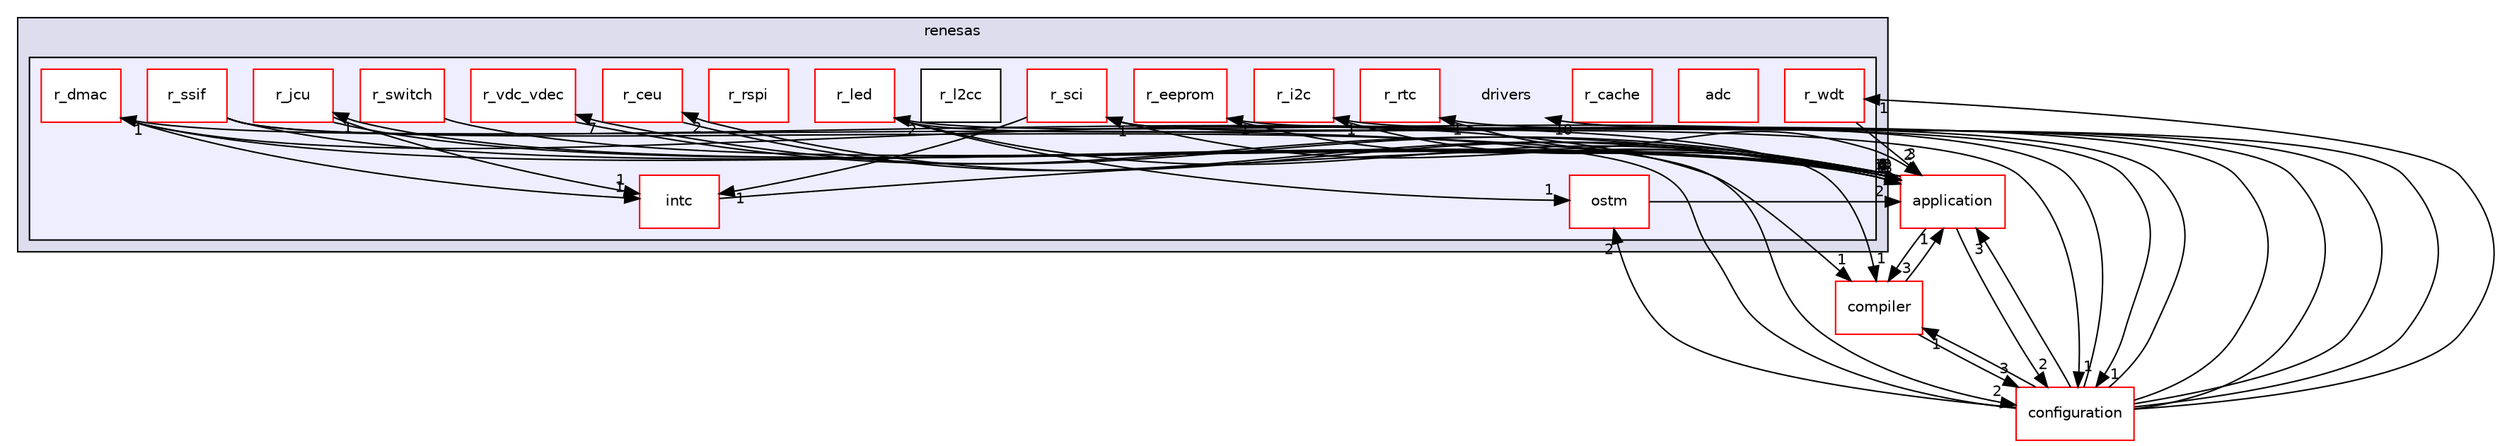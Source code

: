 digraph "drivers" {
  compound=true
  node [ fontsize="10", fontname="Helvetica"];
  edge [ labelfontsize="10", labelfontname="Helvetica"];
  subgraph clusterdir_eb43ea11873235cfcda9a52bf58b71d6 {
    graph [ bgcolor="#ddddee", pencolor="black", label="renesas" fontname="Helvetica", fontsize="10", URL="dir_eb43ea11873235cfcda9a52bf58b71d6.html"]
  subgraph clusterdir_08ce54ab20ebf3a819d624811685620e {
    graph [ bgcolor="#eeeeff", pencolor="black", label="" URL="dir_08ce54ab20ebf3a819d624811685620e.html"];
    dir_08ce54ab20ebf3a819d624811685620e [shape=plaintext label="drivers"];
    dir_95716e5258a67d907b78e1f618eb51a6 [shape=box label="adc" color="red" fillcolor="white" style="filled" URL="dir_95716e5258a67d907b78e1f618eb51a6.html"];
    dir_3dca1c554e9fd3de7488934a98087b37 [shape=box label="intc" color="red" fillcolor="white" style="filled" URL="dir_3dca1c554e9fd3de7488934a98087b37.html"];
    dir_d022d156588ed94f54af4f121a7aae7f [shape=box label="ostm" color="red" fillcolor="white" style="filled" URL="dir_d022d156588ed94f54af4f121a7aae7f.html"];
    dir_28e6d5ba51cdb5b7fc8d10eeca02951b [shape=box label="r_cache" color="red" fillcolor="white" style="filled" URL="dir_28e6d5ba51cdb5b7fc8d10eeca02951b.html"];
    dir_a81934e7f5b5fd0edf317ed7a600460a [shape=box label="r_ceu" color="red" fillcolor="white" style="filled" URL="dir_a81934e7f5b5fd0edf317ed7a600460a.html"];
    dir_28f3d00d67813108bceae20365a43d8b [shape=box label="r_dmac" color="red" fillcolor="white" style="filled" URL="dir_28f3d00d67813108bceae20365a43d8b.html"];
    dir_6409ea045f7455439364c4988f0a05b3 [shape=box label="r_eeprom" color="red" fillcolor="white" style="filled" URL="dir_6409ea045f7455439364c4988f0a05b3.html"];
    dir_9d767799cb314fe3123526930ea2f3bd [shape=box label="r_i2c" color="red" fillcolor="white" style="filled" URL="dir_9d767799cb314fe3123526930ea2f3bd.html"];
    dir_66823fde242aa46c1b01b74230e67057 [shape=box label="r_jcu" color="red" fillcolor="white" style="filled" URL="dir_66823fde242aa46c1b01b74230e67057.html"];
    dir_4460e98cea55da067aa6c0c24fef6722 [shape=box label="r_l2cc" color="black" fillcolor="white" style="filled" URL="dir_4460e98cea55da067aa6c0c24fef6722.html"];
    dir_72487fbf69ee9d4ec9f5b02fd1195d9f [shape=box label="r_led" color="red" fillcolor="white" style="filled" URL="dir_72487fbf69ee9d4ec9f5b02fd1195d9f.html"];
    dir_ffd88486ff048fd3beba89b6bc7b75eb [shape=box label="r_rspi" color="red" fillcolor="white" style="filled" URL="dir_ffd88486ff048fd3beba89b6bc7b75eb.html"];
    dir_085dcbabb409c253c21ebcdbe4cfa690 [shape=box label="r_rtc" color="red" fillcolor="white" style="filled" URL="dir_085dcbabb409c253c21ebcdbe4cfa690.html"];
    dir_103700f5b0b5430485ed1308fe3bdfac [shape=box label="r_sci" color="red" fillcolor="white" style="filled" URL="dir_103700f5b0b5430485ed1308fe3bdfac.html"];
    dir_b8d8cea2198911cb510486825a2271b8 [shape=box label="r_ssif" color="red" fillcolor="white" style="filled" URL="dir_b8d8cea2198911cb510486825a2271b8.html"];
    dir_0b9d593fd854464d29cc80e7ee0e623d [shape=box label="r_switch" color="red" fillcolor="white" style="filled" URL="dir_0b9d593fd854464d29cc80e7ee0e623d.html"];
    dir_960bef7d8d851eb98d44b8c324c51be2 [shape=box label="r_vdc_vdec" color="red" fillcolor="white" style="filled" URL="dir_960bef7d8d851eb98d44b8c324c51be2.html"];
    dir_0e55c6d97b260ba6cc15a8f202d2d246 [shape=box label="r_wdt" color="red" fillcolor="white" style="filled" URL="dir_0e55c6d97b260ba6cc15a8f202d2d246.html"];
  }
  }
  dir_eda2a6d705da8f3400ffe9a7dcb90b30 [shape=box label="application" fillcolor="white" style="filled" color="red" URL="dir_eda2a6d705da8f3400ffe9a7dcb90b30.html"];
  dir_f029f3251b48bb3d01d309310e82fd9d [shape=box label="compiler" fillcolor="white" style="filled" color="red" URL="dir_f029f3251b48bb3d01d309310e82fd9d.html"];
  dir_95f7b9d4854ca187ae337d299db232bb [shape=box label="configuration" fillcolor="white" style="filled" color="red" URL="dir_95f7b9d4854ca187ae337d299db232bb.html"];
  dir_a81934e7f5b5fd0edf317ed7a600460a->dir_eda2a6d705da8f3400ffe9a7dcb90b30 [headlabel="2", labeldistance=1.5 headhref="dir_000051_000002.html"];
  dir_eda2a6d705da8f3400ffe9a7dcb90b30->dir_a81934e7f5b5fd0edf317ed7a600460a [headlabel="2", labeldistance=1.5 headhref="dir_000002_000051.html"];
  dir_eda2a6d705da8f3400ffe9a7dcb90b30->dir_f029f3251b48bb3d01d309310e82fd9d [headlabel="3", labeldistance=1.5 headhref="dir_000002_000020.html"];
  dir_eda2a6d705da8f3400ffe9a7dcb90b30->dir_95f7b9d4854ca187ae337d299db232bb [headlabel="2", labeldistance=1.5 headhref="dir_000002_000009.html"];
  dir_eda2a6d705da8f3400ffe9a7dcb90b30->dir_960bef7d8d851eb98d44b8c324c51be2 [headlabel="7", labeldistance=1.5 headhref="dir_000002_000096.html"];
  dir_eda2a6d705da8f3400ffe9a7dcb90b30->dir_66823fde242aa46c1b01b74230e67057 [headlabel="1", labeldistance=1.5 headhref="dir_000002_000061.html"];
  dir_f029f3251b48bb3d01d309310e82fd9d->dir_eda2a6d705da8f3400ffe9a7dcb90b30 [headlabel="1", labeldistance=1.5 headhref="dir_000020_000002.html"];
  dir_f029f3251b48bb3d01d309310e82fd9d->dir_95f7b9d4854ca187ae337d299db232bb [headlabel="3", labeldistance=1.5 headhref="dir_000020_000009.html"];
  dir_085dcbabb409c253c21ebcdbe4cfa690->dir_eda2a6d705da8f3400ffe9a7dcb90b30 [headlabel="2", labeldistance=1.5 headhref="dir_000076_000002.html"];
  dir_103700f5b0b5430485ed1308fe3bdfac->dir_eda2a6d705da8f3400ffe9a7dcb90b30 [headlabel="5", labeldistance=1.5 headhref="dir_000078_000002.html"];
  dir_103700f5b0b5430485ed1308fe3bdfac->dir_95f7b9d4854ca187ae337d299db232bb [headlabel="1", labeldistance=1.5 headhref="dir_000078_000009.html"];
  dir_103700f5b0b5430485ed1308fe3bdfac->dir_3dca1c554e9fd3de7488934a98087b37 [headlabel="1", labeldistance=1.5 headhref="dir_000078_000059.html"];
  dir_0e55c6d97b260ba6cc15a8f202d2d246->dir_eda2a6d705da8f3400ffe9a7dcb90b30 [headlabel="3", labeldistance=1.5 headhref="dir_000082_000002.html"];
  dir_b8d8cea2198911cb510486825a2271b8->dir_eda2a6d705da8f3400ffe9a7dcb90b30 [headlabel="10", labeldistance=1.5 headhref="dir_000007_000002.html"];
  dir_b8d8cea2198911cb510486825a2271b8->dir_f029f3251b48bb3d01d309310e82fd9d [headlabel="1", labeldistance=1.5 headhref="dir_000007_000020.html"];
  dir_b8d8cea2198911cb510486825a2271b8->dir_95f7b9d4854ca187ae337d299db232bb [headlabel="2", labeldistance=1.5 headhref="dir_000007_000009.html"];
  dir_d022d156588ed94f54af4f121a7aae7f->dir_eda2a6d705da8f3400ffe9a7dcb90b30 [headlabel="2", labeldistance=1.5 headhref="dir_000070_000002.html"];
  dir_95f7b9d4854ca187ae337d299db232bb->dir_eda2a6d705da8f3400ffe9a7dcb90b30 [headlabel="3", labeldistance=1.5 headhref="dir_000009_000002.html"];
  dir_95f7b9d4854ca187ae337d299db232bb->dir_f029f3251b48bb3d01d309310e82fd9d [headlabel="1", labeldistance=1.5 headhref="dir_000009_000020.html"];
  dir_95f7b9d4854ca187ae337d299db232bb->dir_085dcbabb409c253c21ebcdbe4cfa690 [headlabel="1", labeldistance=1.5 headhref="dir_000009_000076.html"];
  dir_95f7b9d4854ca187ae337d299db232bb->dir_103700f5b0b5430485ed1308fe3bdfac [headlabel="1", labeldistance=1.5 headhref="dir_000009_000078.html"];
  dir_95f7b9d4854ca187ae337d299db232bb->dir_0e55c6d97b260ba6cc15a8f202d2d246 [headlabel="1", labeldistance=1.5 headhref="dir_000009_000082.html"];
  dir_95f7b9d4854ca187ae337d299db232bb->dir_d022d156588ed94f54af4f121a7aae7f [headlabel="2", labeldistance=1.5 headhref="dir_000009_000070.html"];
  dir_95f7b9d4854ca187ae337d299db232bb->dir_28f3d00d67813108bceae20365a43d8b [headlabel="1", labeldistance=1.5 headhref="dir_000009_000055.html"];
  dir_95f7b9d4854ca187ae337d299db232bb->dir_08ce54ab20ebf3a819d624811685620e [headlabel="10", labeldistance=1.5 headhref="dir_000009_000006.html"];
  dir_95f7b9d4854ca187ae337d299db232bb->dir_6409ea045f7455439364c4988f0a05b3 [headlabel="1", labeldistance=1.5 headhref="dir_000009_000057.html"];
  dir_95f7b9d4854ca187ae337d299db232bb->dir_9d767799cb314fe3123526930ea2f3bd [headlabel="1", labeldistance=1.5 headhref="dir_000009_000074.html"];
  dir_95f7b9d4854ca187ae337d299db232bb->dir_72487fbf69ee9d4ec9f5b02fd1195d9f [headlabel="2", labeldistance=1.5 headhref="dir_000009_000064.html"];
  dir_3dca1c554e9fd3de7488934a98087b37->dir_eda2a6d705da8f3400ffe9a7dcb90b30 [headlabel="2", labeldistance=1.5 headhref="dir_000059_000002.html"];
  dir_28f3d00d67813108bceae20365a43d8b->dir_eda2a6d705da8f3400ffe9a7dcb90b30 [headlabel="4", labeldistance=1.5 headhref="dir_000055_000002.html"];
  dir_28f3d00d67813108bceae20365a43d8b->dir_f029f3251b48bb3d01d309310e82fd9d [headlabel="1", labeldistance=1.5 headhref="dir_000055_000020.html"];
  dir_28f3d00d67813108bceae20365a43d8b->dir_3dca1c554e9fd3de7488934a98087b37 [headlabel="1", labeldistance=1.5 headhref="dir_000055_000059.html"];
  dir_6409ea045f7455439364c4988f0a05b3->dir_eda2a6d705da8f3400ffe9a7dcb90b30 [headlabel="1", labeldistance=1.5 headhref="dir_000057_000002.html"];
  dir_960bef7d8d851eb98d44b8c324c51be2->dir_eda2a6d705da8f3400ffe9a7dcb90b30 [headlabel="18", labeldistance=1.5 headhref="dir_000096_000002.html"];
  dir_0b9d593fd854464d29cc80e7ee0e623d->dir_eda2a6d705da8f3400ffe9a7dcb90b30 [headlabel="1", labeldistance=1.5 headhref="dir_000086_000002.html"];
  dir_66823fde242aa46c1b01b74230e67057->dir_eda2a6d705da8f3400ffe9a7dcb90b30 [headlabel="7", labeldistance=1.5 headhref="dir_000061_000002.html"];
  dir_66823fde242aa46c1b01b74230e67057->dir_3dca1c554e9fd3de7488934a98087b37 [headlabel="1", labeldistance=1.5 headhref="dir_000061_000059.html"];
  dir_9d767799cb314fe3123526930ea2f3bd->dir_eda2a6d705da8f3400ffe9a7dcb90b30 [headlabel="6", labeldistance=1.5 headhref="dir_000074_000002.html"];
  dir_72487fbf69ee9d4ec9f5b02fd1195d9f->dir_eda2a6d705da8f3400ffe9a7dcb90b30 [headlabel="3", labeldistance=1.5 headhref="dir_000064_000002.html"];
  dir_72487fbf69ee9d4ec9f5b02fd1195d9f->dir_d022d156588ed94f54af4f121a7aae7f [headlabel="1", labeldistance=1.5 headhref="dir_000064_000070.html"];
  dir_72487fbf69ee9d4ec9f5b02fd1195d9f->dir_95f7b9d4854ca187ae337d299db232bb [headlabel="1", labeldistance=1.5 headhref="dir_000064_000009.html"];
}
